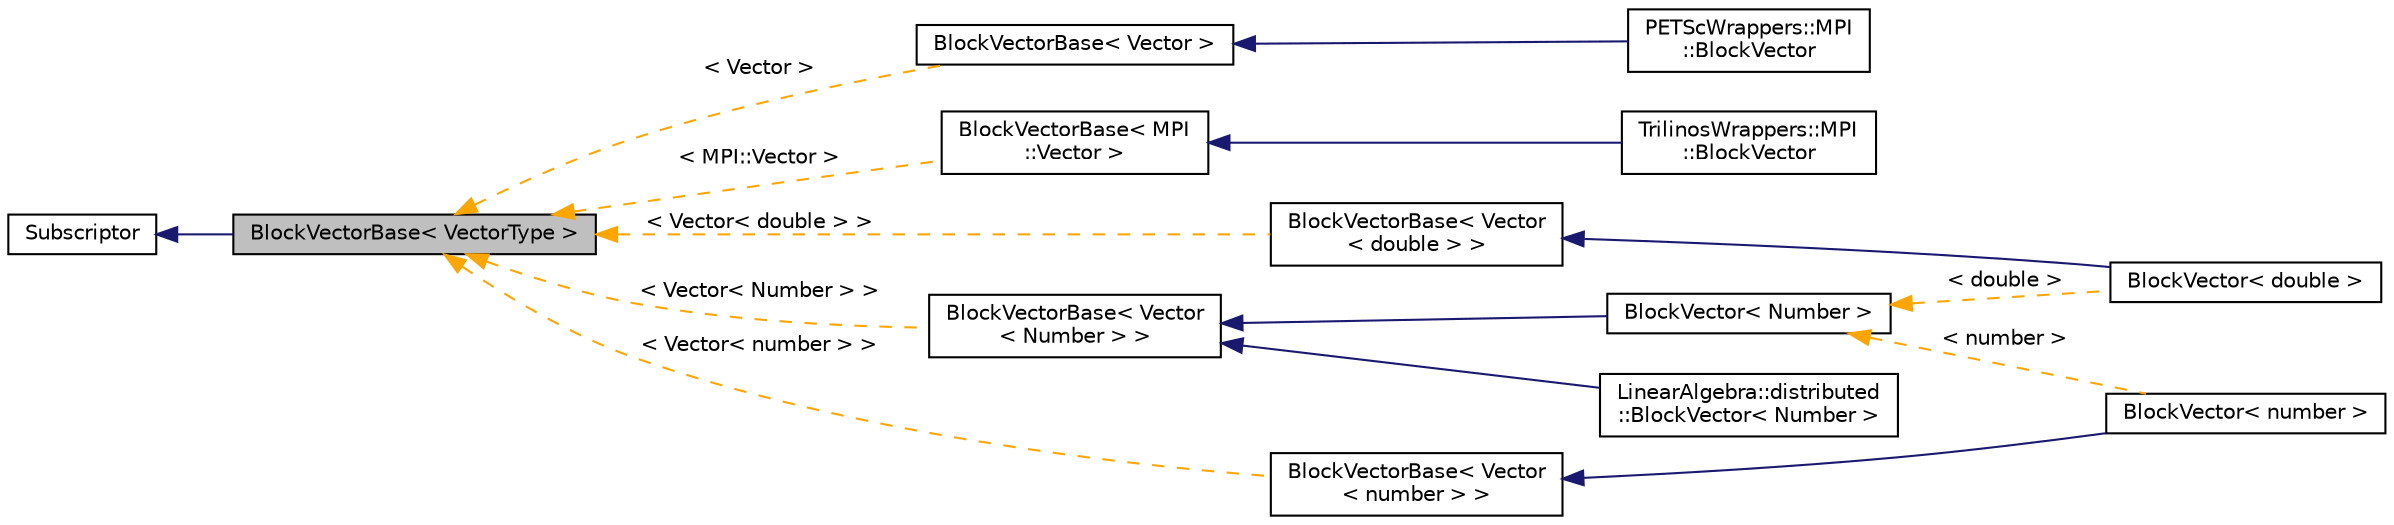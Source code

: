 digraph "BlockVectorBase&lt; VectorType &gt;"
{
 // LATEX_PDF_SIZE
  edge [fontname="Helvetica",fontsize="10",labelfontname="Helvetica",labelfontsize="10"];
  node [fontname="Helvetica",fontsize="10",shape=record];
  rankdir="LR";
  Node1 [label="BlockVectorBase\< VectorType \>",height=0.2,width=0.4,color="black", fillcolor="grey75", style="filled", fontcolor="black",tooltip=" "];
  Node2 -> Node1 [dir="back",color="midnightblue",fontsize="10",style="solid",fontname="Helvetica"];
  Node2 [label="Subscriptor",height=0.2,width=0.4,color="black", fillcolor="white", style="filled",URL="$classSubscriptor.html",tooltip=" "];
  Node1 -> Node3 [dir="back",color="orange",fontsize="10",style="dashed",label=" \< Vector \>" ,fontname="Helvetica"];
  Node3 [label="BlockVectorBase\< Vector \>",height=0.2,width=0.4,color="black", fillcolor="white", style="filled",URL="$classBlockVectorBase.html",tooltip=" "];
  Node3 -> Node4 [dir="back",color="midnightblue",fontsize="10",style="solid",fontname="Helvetica"];
  Node4 [label="PETScWrappers::MPI\l::BlockVector",height=0.2,width=0.4,color="black", fillcolor="white", style="filled",URL="$classPETScWrappers_1_1MPI_1_1BlockVector.html",tooltip=" "];
  Node1 -> Node5 [dir="back",color="orange",fontsize="10",style="dashed",label=" \< MPI::Vector \>" ,fontname="Helvetica"];
  Node5 [label="BlockVectorBase\< MPI\l::Vector \>",height=0.2,width=0.4,color="black", fillcolor="white", style="filled",URL="$classBlockVectorBase.html",tooltip=" "];
  Node5 -> Node6 [dir="back",color="midnightblue",fontsize="10",style="solid",fontname="Helvetica"];
  Node6 [label="TrilinosWrappers::MPI\l::BlockVector",height=0.2,width=0.4,color="black", fillcolor="white", style="filled",URL="$classTrilinosWrappers_1_1MPI_1_1BlockVector.html",tooltip=" "];
  Node1 -> Node7 [dir="back",color="orange",fontsize="10",style="dashed",label=" \< Vector\< double \> \>" ,fontname="Helvetica"];
  Node7 [label="BlockVectorBase\< Vector\l\< double \> \>",height=0.2,width=0.4,color="black", fillcolor="white", style="filled",URL="$classBlockVectorBase.html",tooltip=" "];
  Node7 -> Node8 [dir="back",color="midnightblue",fontsize="10",style="solid",fontname="Helvetica"];
  Node8 [label="BlockVector\< double \>",height=0.2,width=0.4,color="black", fillcolor="white", style="filled",URL="$classBlockVector.html",tooltip=" "];
  Node1 -> Node9 [dir="back",color="orange",fontsize="10",style="dashed",label=" \< Vector\< Number \> \>" ,fontname="Helvetica"];
  Node9 [label="BlockVectorBase\< Vector\l\< Number \> \>",height=0.2,width=0.4,color="black", fillcolor="white", style="filled",URL="$classBlockVectorBase.html",tooltip=" "];
  Node9 -> Node10 [dir="back",color="midnightblue",fontsize="10",style="solid",fontname="Helvetica"];
  Node10 [label="BlockVector\< Number \>",height=0.2,width=0.4,color="black", fillcolor="white", style="filled",URL="$classBlockVector.html",tooltip=" "];
  Node10 -> Node8 [dir="back",color="orange",fontsize="10",style="dashed",label=" \< double \>" ,fontname="Helvetica"];
  Node10 -> Node11 [dir="back",color="orange",fontsize="10",style="dashed",label=" \< number \>" ,fontname="Helvetica"];
  Node11 [label="BlockVector\< number \>",height=0.2,width=0.4,color="black", fillcolor="white", style="filled",URL="$classBlockVector.html",tooltip=" "];
  Node9 -> Node12 [dir="back",color="midnightblue",fontsize="10",style="solid",fontname="Helvetica"];
  Node12 [label="LinearAlgebra::distributed\l::BlockVector\< Number \>",height=0.2,width=0.4,color="black", fillcolor="white", style="filled",URL="$classLinearAlgebra_1_1distributed_1_1BlockVector.html",tooltip=" "];
  Node1 -> Node13 [dir="back",color="orange",fontsize="10",style="dashed",label=" \< Vector\< number \> \>" ,fontname="Helvetica"];
  Node13 [label="BlockVectorBase\< Vector\l\< number \> \>",height=0.2,width=0.4,color="black", fillcolor="white", style="filled",URL="$classBlockVectorBase.html",tooltip=" "];
  Node13 -> Node11 [dir="back",color="midnightblue",fontsize="10",style="solid",fontname="Helvetica"];
}
